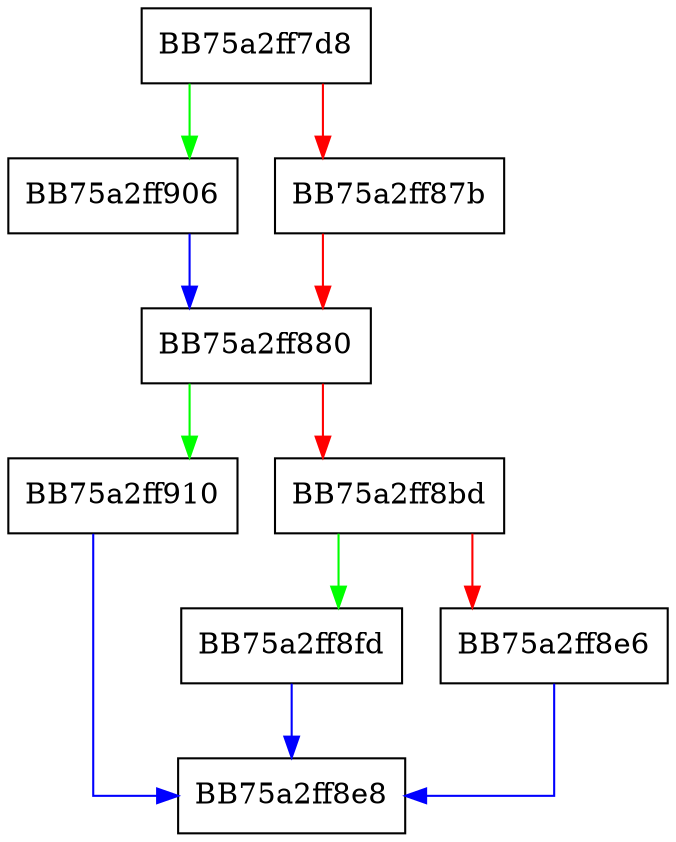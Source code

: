 digraph setup_NETRPF_IL_Resume {
  node [shape="box"];
  graph [splines=ortho];
  BB75a2ff7d8 -> BB75a2ff906 [color="green"];
  BB75a2ff7d8 -> BB75a2ff87b [color="red"];
  BB75a2ff87b -> BB75a2ff880 [color="red"];
  BB75a2ff880 -> BB75a2ff910 [color="green"];
  BB75a2ff880 -> BB75a2ff8bd [color="red"];
  BB75a2ff8bd -> BB75a2ff8fd [color="green"];
  BB75a2ff8bd -> BB75a2ff8e6 [color="red"];
  BB75a2ff8e6 -> BB75a2ff8e8 [color="blue"];
  BB75a2ff8fd -> BB75a2ff8e8 [color="blue"];
  BB75a2ff906 -> BB75a2ff880 [color="blue"];
  BB75a2ff910 -> BB75a2ff8e8 [color="blue"];
}